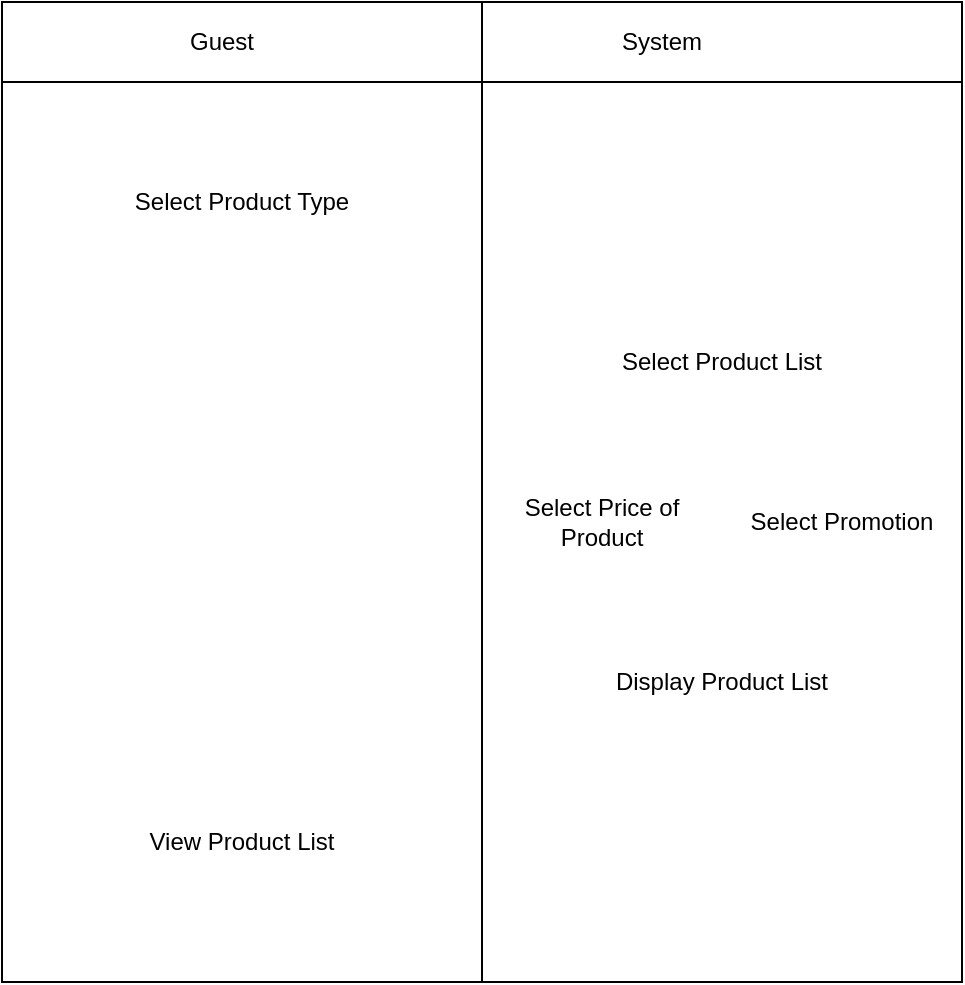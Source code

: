 <mxfile version="21.1.2" type="github">
  <diagram name="Page-1" id="8jr_VQWQU-1dQtCFIMcW">
    <mxGraphModel dx="976" dy="609" grid="1" gridSize="10" guides="1" tooltips="1" connect="1" arrows="1" fold="1" page="1" pageScale="1" pageWidth="850" pageHeight="1100" math="0" shadow="0">
      <root>
        <mxCell id="0" />
        <mxCell id="1" parent="0" />
        <mxCell id="UYuuPwGo2uIiIa-yqgID-1" value="" style="shape=internalStorage;whiteSpace=wrap;html=1;backgroundOutline=1;dx=240;dy=40;" vertex="1" parent="1">
          <mxGeometry x="240" y="120" width="480" height="490" as="geometry" />
        </mxCell>
        <mxCell id="UYuuPwGo2uIiIa-yqgID-2" value="Guest" style="text;html=1;strokeColor=none;fillColor=none;align=center;verticalAlign=middle;whiteSpace=wrap;rounded=0;" vertex="1" parent="1">
          <mxGeometry x="240" y="120" width="220" height="40" as="geometry" />
        </mxCell>
        <mxCell id="UYuuPwGo2uIiIa-yqgID-3" value="System" style="text;html=1;strokeColor=none;fillColor=none;align=center;verticalAlign=middle;whiteSpace=wrap;rounded=0;" vertex="1" parent="1">
          <mxGeometry x="460" y="120" width="220" height="40" as="geometry" />
        </mxCell>
        <mxCell id="UYuuPwGo2uIiIa-yqgID-4" value="Select Product Type" style="text;html=1;strokeColor=none;fillColor=none;align=center;verticalAlign=middle;whiteSpace=wrap;rounded=0;" vertex="1" parent="1">
          <mxGeometry x="240" y="200" width="240" height="40" as="geometry" />
        </mxCell>
        <mxCell id="UYuuPwGo2uIiIa-yqgID-5" value="Select Product List" style="text;html=1;strokeColor=none;fillColor=none;align=center;verticalAlign=middle;whiteSpace=wrap;rounded=0;" vertex="1" parent="1">
          <mxGeometry x="480" y="280" width="240" height="40" as="geometry" />
        </mxCell>
        <mxCell id="UYuuPwGo2uIiIa-yqgID-6" value="Select Price of Product" style="text;html=1;strokeColor=none;fillColor=none;align=center;verticalAlign=middle;whiteSpace=wrap;rounded=0;" vertex="1" parent="1">
          <mxGeometry x="480" y="360" width="120" height="40" as="geometry" />
        </mxCell>
        <mxCell id="UYuuPwGo2uIiIa-yqgID-7" value="Select Promotion" style="text;html=1;strokeColor=none;fillColor=none;align=center;verticalAlign=middle;whiteSpace=wrap;rounded=0;" vertex="1" parent="1">
          <mxGeometry x="600" y="360" width="120" height="40" as="geometry" />
        </mxCell>
        <mxCell id="UYuuPwGo2uIiIa-yqgID-9" value="Display Product List" style="text;html=1;strokeColor=none;fillColor=none;align=center;verticalAlign=middle;whiteSpace=wrap;rounded=0;" vertex="1" parent="1">
          <mxGeometry x="480" y="440" width="240" height="40" as="geometry" />
        </mxCell>
        <mxCell id="UYuuPwGo2uIiIa-yqgID-10" value="View Product List" style="text;html=1;strokeColor=none;fillColor=none;align=center;verticalAlign=middle;whiteSpace=wrap;rounded=0;" vertex="1" parent="1">
          <mxGeometry x="240" y="520" width="240" height="40" as="geometry" />
        </mxCell>
      </root>
    </mxGraphModel>
  </diagram>
</mxfile>
